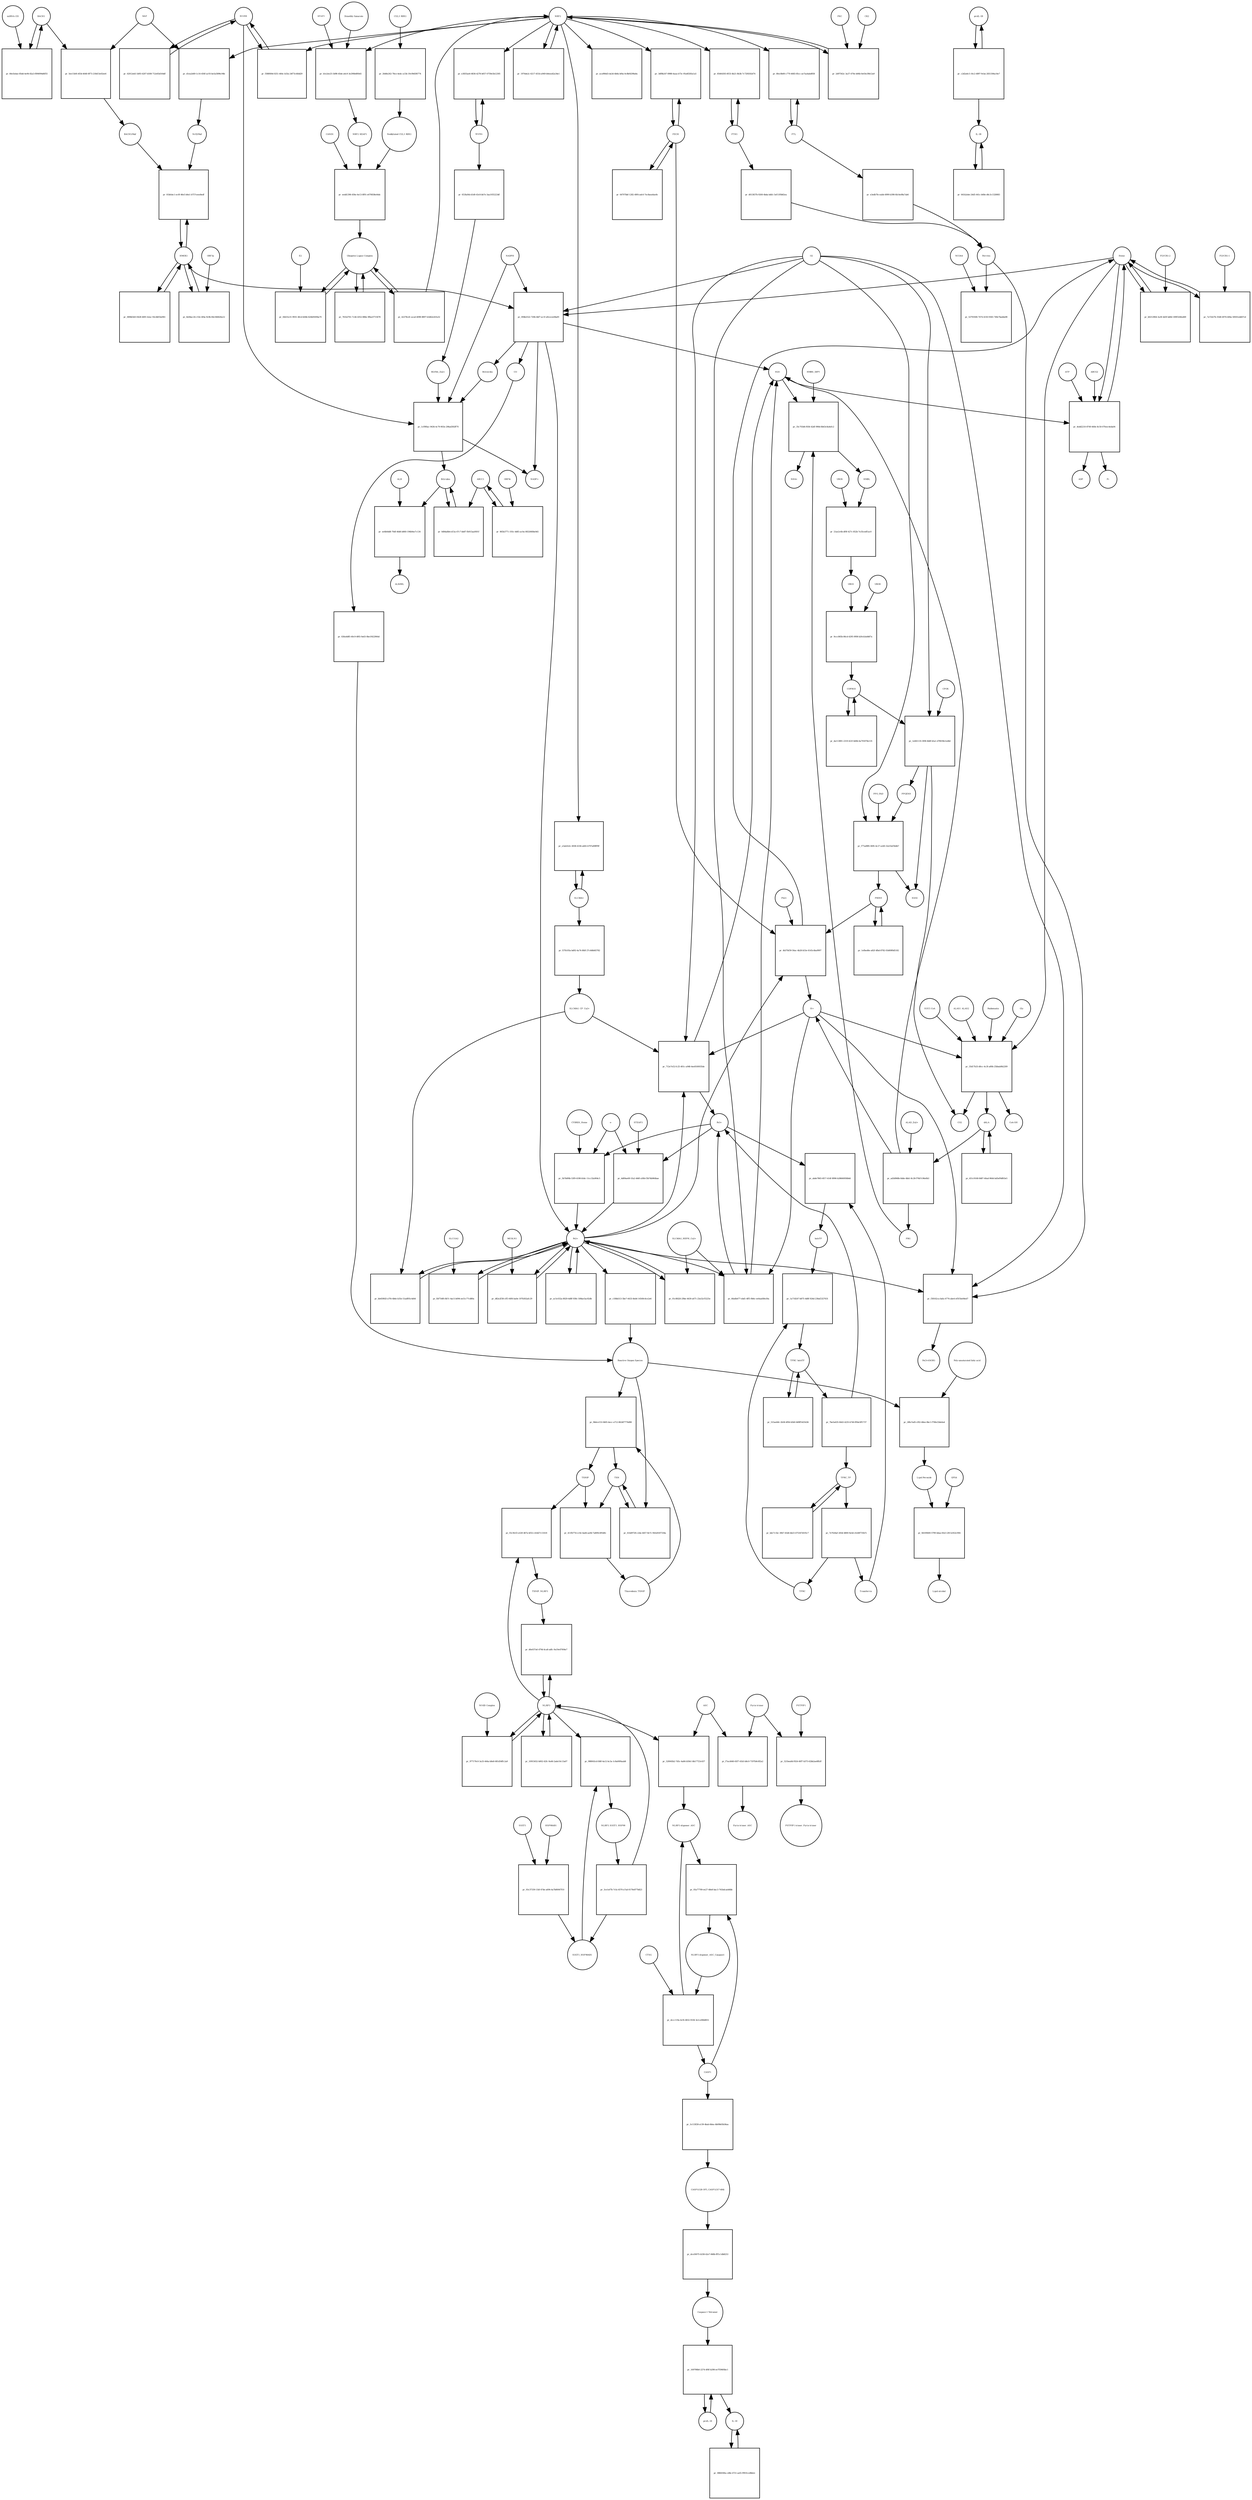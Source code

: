 strict digraph  {
Heme [annotation="urn_miriam_obo.chebi_CHEBI%3A30413", bipartite=0, cls="simple chemical", fontsize=4, label=Heme, shape=circle];
"pr_094b2522-720b-4bf7-ac1f-a9cecee84af0" [annotation="", bipartite=1, cls=process, fontsize=4, label="pr_094b2522-720b-4bf7-ac1f-a9cecee84af0", shape=square];
Biliverdin [annotation="urn_miriam_obo.chebi_CHEBI%3A17033", bipartite=0, cls="simple chemical", fontsize=4, label=Biliverdin, shape=circle];
HMOX1 [annotation="", bipartite=0, cls=macromolecule, fontsize=4, label=HMOX1, shape=circle];
O2 [annotation="urn_miriam_obo.chebi_CHEBI%3A15379", bipartite=0, cls="simple chemical", fontsize=4, label=O2, shape=circle];
NADPH [annotation="urn_miriam_obo.chebi_CHEBI%3A16474", bipartite=0, cls="simple chemical", fontsize=4, label=NADPH, shape=circle];
H2O [annotation="urn_miriam_obo.chebi_CHEBI%3A15377", bipartite=0, cls="simple chemical", fontsize=4, label=H2O, shape=circle];
"Fe2+" [annotation="urn_miriam_obo.chebi_CHEBI%3A29033", bipartite=0, cls="simple chemical", fontsize=4, label="Fe2+", shape=circle];
"NADP+" [annotation="urn_miriam_obo.chebi_CHEBI%3A18009", bipartite=0, cls="simple chemical", fontsize=4, label="NADP+", shape=circle];
CO [annotation="urn_miriam_obo.chebi_CHEBI%3A17245", bipartite=0, cls="simple chemical", fontsize=4, label=CO, shape=circle];
"pr_b0212964-3a30-4d3f-bd0d-189f3240a469" [annotation="", bipartite=1, cls=process, fontsize=4, label="pr_b0212964-3a30-4d3f-bd0d-189f3240a469", shape=square];
"FLVCR1-2" [annotation=urn_miriam_uniprot_Q9Y5Y0, bipartite=0, cls=macromolecule, fontsize=4, label="FLVCR1-2", shape=circle];
"pr_1cf9f6ac-9436-4c79-903e-296ad392ff70" [annotation="", bipartite=1, cls=process, fontsize=4, label="pr_1cf9f6ac-9436-4c79-903e-296ad392ff70", shape=square];
Bilirubin [annotation="urn_miriam_obo.chebi_CHEBI%3A16990", bipartite=0, cls="simple chemical", fontsize=4, label=Bilirubin, shape=circle];
BLVRB [annotation=urn_miriam_uniprot_P30043, bipartite=0, cls=macromolecule, fontsize=4, label=BLVRB, shape=circle];
"BLVRA_Zn2+" [annotation="urn_miriam_obo.chebi_CHEBI%3A29805|urn_miriam_uniprot_P53004", bipartite=0, cls=complex, fontsize=4, label="BLVRA_Zn2+", shape=circle];
"pr_0d9da8b4-d15a-47c7-bb87-fb915aaf491f" [annotation="", bipartite=1, cls=process, fontsize=4, label="pr_0d9da8b4-d15a-47c7-bb87-fb915aaf491f", shape=square];
ABCC1 [annotation="", bipartite=0, cls=macromolecule, fontsize=4, label=ABCC1, shape=circle];
"pr_ee6b0dd8-70df-46d6-b860-194b9ee7c134" [annotation="", bipartite=1, cls=process, fontsize=4, label="pr_ee6b0dd8-70df-46d6-b860-194b9ee7c134", shape=square];
ALB [annotation=urn_miriam_uniprot_P02768, bipartite=0, cls=macromolecule, fontsize=4, label=ALB, shape=circle];
"ALB/BIL" [annotation="urn_miriam_uniprot_P02768|urn_miriam_obo.chebi_CHEBI%3A16990", bipartite=0, cls=complex, fontsize=4, label="ALB/BIL", shape=circle];
NRF2 [annotation="", bipartite=0, cls=macromolecule, fontsize=4, label=NRF2, shape=circle];
"pr_d1ea2d49-1c16-456f-ac93-be5a5896c94b" [annotation="", bipartite=1, cls=process, fontsize=4, label="pr_d1ea2d49-1c16-456f-ac93-be5a5896c94b", shape=square];
MAF [annotation=urn_miriam_uniprot_O75444, bipartite=0, cls=macromolecule, fontsize=4, label=MAF, shape=circle];
"Nrf2/Maf" [annotation="", bipartite=0, cls=complex, fontsize=4, label="Nrf2/Maf", shape=circle];
"pr_5ee11bf4-4f3d-4640-8f73-218d15e02ee6" [annotation="", bipartite=1, cls=process, fontsize=4, label="pr_5ee11bf4-4f3d-4640-8f73-218d15e02ee6", shape=square];
BACH1 [annotation=urn_miriam_uniprot_O14867, bipartite=0, cls=macromolecule, fontsize=4, label=BACH1, shape=circle];
"BACH1/Maf" [annotation="", bipartite=0, cls=complex, fontsize=4, label="BACH1/Maf", shape=circle];
"pr_66e5edae-85dd-4e94-82a3-f894994d6f55" [annotation="", bipartite=1, cls=process, fontsize=4, label="pr_66e5edae-85dd-4e94-82a3-f894994d6f55", shape=square];
"miRNA-155" [annotation=urn_miriam_ncbigene_406947, bipartite=0, cls="nucleic acid feature", fontsize=4, label="miRNA-155", shape=circle];
"pr_01bfebc1-ec0f-46e5-b6e1-b757ceee8edf" [annotation="", bipartite=1, cls=process, fontsize=4, label="pr_01bfebc1-ec0f-46e5-b6e1-b757ceee8edf", shape=square];
PRIN9 [annotation="urn_miriam_obo.chebi_CHEBI%3A15430", bipartite=0, cls="simple chemical", fontsize=4, label=PRIN9, shape=circle];
"pr_4b37bf39-56ac-4b28-b53e-6145c4ba9997" [annotation="", bipartite=1, cls=process, fontsize=4, label="pr_4b37bf39-56ac-4b28-b53e-6145c4ba9997", shape=square];
FECH [annotation=urn_miriam_uniprot_P22830, bipartite=0, cls=macromolecule, fontsize=4, label=FECH, shape=circle];
"Pb2+" [annotation="urn_miriam_obo.chebi_CHEBI%3A27889", bipartite=0, cls="simple chemical", fontsize=4, label="Pb2+", shape=circle];
"H+" [annotation="urn_miriam_obo.chebi_CHEBI%3A15378", bipartite=0, cls="simple chemical", fontsize=4, label="H+", shape=circle];
"SUCC-CoA" [annotation="urn_miriam_obo.chebi_CHEBI%3A57292", bipartite=0, cls="simple chemical", fontsize=4, label="SUCC-CoA", shape=circle];
"pr_35d17b33-d0cc-4c3f-a80b-25bbab9b2209" [annotation="", bipartite=1, cls=process, fontsize=4, label="pr_35d17b33-d0cc-4c3f-a80b-25bbab9b2209", shape=square];
dALA [annotation="urn_miriam_obo.chebi_CHEBI%3A356416", bipartite=0, cls="simple chemical", fontsize=4, label=dALA, shape=circle];
ALAS1_ALAS2 [annotation="urn_miriam_uniprot_P13196|urn_miriam_uniprot_P22557", bipartite=0, cls=complex, fontsize=4, label=ALAS1_ALAS2, shape=circle];
Panhematin [annotation="urn_miriam_obo.chebi_CHEBI%3A50385", bipartite=0, cls="simple chemical", fontsize=4, label=Panhematin, shape=circle];
Gly [annotation="urn_miriam_obo.chebi_CHEBI%3A57305", bipartite=0, cls="simple chemical", fontsize=4, label=Gly, shape=circle];
"CoA-SH" [annotation="urn_miriam_obo.chebi_CHEBI%3A15346", bipartite=0, cls="simple chemical", fontsize=4, label="CoA-SH", shape=circle];
CO2 [annotation="urn_miriam_obo.chebi_CHEBI%3A16526", bipartite=0, cls="simple chemical", fontsize=4, label=CO2, shape=circle];
"pr_b1e2ee25-5d98-45de-a6c9-3e290b4f60d1" [annotation="", bipartite=1, cls=process, fontsize=4, label="pr_b1e2ee25-5d98-45de-a6c9-3e290b4f60d1", shape=square];
KEAP1 [annotation=urn_miriam_uniprot_Q14145, bipartite=0, cls=macromolecule, fontsize=4, label=KEAP1, shape=circle];
NRF2_KEAP1 [annotation="urn_miriam_uniprot_Q14145|urn_miriam_uniprot_Q16236", bipartite=0, cls=complex, fontsize=4, label=NRF2_KEAP1, shape=circle];
"Dimethly fumarate" [annotation="urn_miriam_obo.chebi_CHEBI%3A76004", bipartite=0, cls="simple chemical", fontsize=4, label="Dimethly fumarate", shape=circle];
"Ubiquitin Ligase Complex" [annotation="urn_miriam_uniprot_Q14145|urn_miriam_uniprot_Q15843|urn_miriam_uniprot_Q13618|urn_miriam_uniprot_P62877|urn_miriam_uniprot_Q16236|urn_miriam_uniprot_P0CG48|urn_miriam_pubmed_19940261|urn_miriam_interpro_IPR000608", bipartite=0, cls=complex, fontsize=4, label="Ubiquitin Ligase Complex", shape=circle];
"pr_761b2761-7c44-4352-886e-9fba1f715678" [annotation="", bipartite=1, cls=process, fontsize=4, label="pr_761b2761-7c44-4352-886e-9fba1f715678", shape=square];
"pr_ad3d968b-0dde-4bb1-8c28-f76b7c96e0b3" [annotation="", bipartite=1, cls=process, fontsize=4, label="pr_ad3d968b-0dde-4bb1-8c28-f76b7c96e0b3", shape=square];
PBG [annotation="urn_miriam_obo.chebi_CHEBI%3A58126", bipartite=0, cls="simple chemical", fontsize=4, label=PBG, shape=circle];
"ALAD_Zn2+" [annotation="urn_miriam_uniprot_P13716|urn_miriam_obo.chebi_CHEBI%3A29105", bipartite=0, cls=complex, fontsize=4, label="ALAD_Zn2+", shape=circle];
"pr_35c703d4-f656-42df-990d-8b63c8a4efc2" [annotation="", bipartite=1, cls=process, fontsize=4, label="pr_35c703d4-f656-42df-990d-8b63c8a4efc2", shape=square];
HMBL [annotation="urn_miriam_obo.chebi_CHEBI%3A57845", bipartite=0, cls="simple chemical", fontsize=4, label=HMBL, shape=circle];
HMBS_DIPY [annotation="urn_miriam_obo.chebi_CHEBI%3A36319|urn_miriam_uniprot_P08397", bipartite=0, cls=complex, fontsize=4, label=HMBS_DIPY, shape=circle];
"NH4+" [annotation="urn_miriam_obo.chebi_CHEBI%3A28938", bipartite=0, cls="simple chemical", fontsize=4, label="NH4+", shape=circle];
"pr_21ae2c6b-df0f-427c-852b-7e35cedf1ac0" [annotation="", bipartite=1, cls=process, fontsize=4, label="pr_21ae2c6b-df0f-427c-852b-7e35cedf1ac0", shape=square];
URO3 [annotation="urn_miriam_obo.chebi_CHEBI%3A15437", bipartite=0, cls="simple chemical", fontsize=4, label=URO3, shape=circle];
UROS [annotation=urn_miriam_uniprot_P10746, bipartite=0, cls=macromolecule, fontsize=4, label=UROS, shape=circle];
"pr_9ccc865b-86cd-4295-9f08-b20cb3a8d67a" [annotation="", bipartite=1, cls=process, fontsize=4, label="pr_9ccc865b-86cd-4295-9f08-b20cb3a8d67a", shape=square];
COPRO3 [annotation="urn_miriam_obo.chebi_CHEBI%3A15439", bipartite=0, cls="simple chemical", fontsize=4, label=COPRO3, shape=circle];
UROD [annotation=urn_miriam_uniprot_P06132, bipartite=0, cls=macromolecule, fontsize=4, label=UROD, shape=circle];
"pr_1e661135-5f08-4b8f-b5a1-d78039e1ed4d" [annotation="", bipartite=1, cls=process, fontsize=4, label="pr_1e661135-5f08-4b8f-b5a1-d78039e1ed4d", shape=square];
PPGEN9 [annotation="urn_miriam_obo.chebi_CHEBI%3A15435", bipartite=0, cls="simple chemical", fontsize=4, label=PPGEN9, shape=circle];
CPOX [annotation=urn_miriam_uniprot_P36551, bipartite=0, cls=macromolecule, fontsize=4, label=CPOX, shape=circle];
H2O2 [annotation="urn_miriam_obo.chebi_CHEBI%3A16240", bipartite=0, cls="simple chemical", fontsize=4, label=H2O2, shape=circle];
"pr_f77ad9f8-3695-4c27-a2d5-52e55ef56db7" [annotation="", bipartite=1, cls=process, fontsize=4, label="pr_f77ad9f8-3695-4c27-a2d5-52e55ef56db7", shape=square];
PPO_FAD [annotation="urn_miriam_obo.chebi_CHEBI%3A16238|urn_miriam_uniprot_P50336", bipartite=0, cls=complex, fontsize=4, label=PPO_FAD, shape=circle];
"pr_1974de2c-6217-451b-a949-b0eea42a34e1" [annotation="", bipartite=1, cls=process, fontsize=4, label="pr_1974de2c-6217-451b-a949-b0eea42a34e1", shape=square];
"pr_451c9168-8487-40ad-9644-bd5ef9df63e5" [annotation="", bipartite=1, cls="uncertain process", fontsize=4, label="pr_451c9168-8487-40ad-9644-bd5ef9df63e5", shape=square];
"pr_da113891-2319-421f-b60b-6a791878e135" [annotation="", bipartite=1, cls="uncertain process", fontsize=4, label="pr_da113891-2319-421f-b60b-6a791878e135", shape=square];
"pr_1efbed6e-a82f-4fbd-8782-03d69f8d5182" [annotation="", bipartite=1, cls="uncertain process", fontsize=4, label="pr_1efbed6e-a82f-4fbd-8782-03d69f8d5182", shape=square];
"Poly-unsaturated fatty acid" [annotation="urn_miriam_obo.chebi_CHEBI%3A26208", bipartite=0, cls="simple chemical", fontsize=4, label="Poly-unsaturated fatty acid", shape=circle];
"pr_28fa7ad5-cf02-48ee-8bc1-f700e33de6a4" [annotation="", bipartite=1, cls=process, fontsize=4, label="pr_28fa7ad5-cf02-48ee-8bc1-f700e33de6a4", shape=square];
"Lipid Peroxide" [annotation="urn_miriam_obo.chebi_CHEBI%3A61051", bipartite=0, cls="simple chemical", fontsize=4, label="Lipid Peroxide", shape=circle];
"Reactive Oxygen Species" [annotation="urn_miriam_obo.chebi_CHEBI%3A26523", bipartite=0, cls="simple chemical", fontsize=4, label="Reactive Oxygen Species", shape=circle];
"pr_f38162ca-bafa-4774-abe4-ef5f1be84ed7" [annotation="", bipartite=1, cls=process, fontsize=4, label="pr_f38162ca-bafa-4774-abe4-ef5f1be84ed7", shape=square];
"Fe(3+)O(OH)" [annotation="urn_miriam_obo.chebi_CHEBI%3A78619", bipartite=0, cls="simple chemical", fontsize=4, label="Fe(3+)O(OH)", shape=circle];
Ferritin [annotation=urn_miriam_uniprot_P02794, bipartite=0, cls=complex, fontsize=4, label=Ferritin, shape=circle];
"pr_bb459fd3-a7f4-4b6e-b35e-51adf05c4d44" [annotation="", bipartite=1, cls=process, fontsize=4, label="pr_bb459fd3-a7f4-4b6e-b35e-51adf05c4d44", shape=square];
"SLC40A1_CP_Cu2+" [annotation="urn_miriam_uniprot_P00450|urn_miriam_uniprot_Q9NP59|urn_miriam_obo.chebi_CHEBI%3A29036", bipartite=0, cls=complex, fontsize=4, label="SLC40A1_CP_Cu2+", shape=circle];
"pr_712e7e52-fc25-401c-a948-4ee8160035de" [annotation="", bipartite=1, cls=process, fontsize=4, label="pr_712e7e52-fc25-401c-a948-4ee8160035de", shape=square];
"Fe3+" [annotation="urn_miriam_obo.chebi_CHEBI%3A29034", bipartite=0, cls="simple chemical", fontsize=4, label="Fe3+", shape=circle];
SLC40A1 [annotation=urn_miriam_ncbigene_30061, bipartite=0, cls="nucleic acid feature", fontsize=4, label=SLC40A1, shape=circle];
"pr_e3ab1b3c-4938-4336-ab92-b797a89fff9f" [annotation="", bipartite=1, cls=process, fontsize=4, label="pr_e3ab1b3c-4938-4336-ab92-b797a89fff9f", shape=square];
FTH1 [annotation=urn_miriam_ncbigene_2495, bipartite=0, cls="nucleic acid feature", fontsize=4, label=FTH1, shape=circle];
"pr_85464303-8f33-4b21-8b3b-7c72f4502d74" [annotation="", bipartite=1, cls=process, fontsize=4, label="pr_85464303-8f33-4b21-8b3b-7c72f4502d74", shape=square];
FTL [annotation=urn_miriam_ncbigene_2512, bipartite=0, cls="nucleic acid feature", fontsize=4, label=FTL, shape=circle];
"pr_8fec8b00-c770-4683-85cc-ae7aa4abd858" [annotation="", bipartite=1, cls=process, fontsize=4, label="pr_8fec8b00-c770-4683-85cc-ae7aa4abd858", shape=square];
"pr_d013837b-9260-4bda-bdb1-5ef11f0b82ea" [annotation="", bipartite=1, cls=process, fontsize=4, label="pr_d013837b-9260-4bda-bdb1-5ef11f0b82ea", shape=square];
"pr_e3edb7fe-eabb-4999-b398-6b14e08a7ab6" [annotation="", bipartite=1, cls=process, fontsize=4, label="pr_e3edb7fe-eabb-4999-b398-6b14e08a7ab6", shape=square];
"pr_3df8b247-8988-4aaa-b73c-95a6f283a1a5" [annotation="", bipartite=1, cls=process, fontsize=4, label="pr_3df8b247-8988-4aaa-b73c-95a6f283a1a5", shape=square];
"pr_64707bbf-1282-49f4-adc6-7ec8aea6ae8c" [annotation="", bipartite=1, cls=process, fontsize=4, label="pr_64707bbf-1282-49f4-adc6-7ec8aea6ae8c", shape=square];
"pr_069b63d3-0428-4691-b2ac-92cdbf1be961" [annotation="", bipartite=1, cls=process, fontsize=4, label="pr_069b63d3-0428-4691-b2ac-92cdbf1be961", shape=square];
BLVRA [annotation=urn_miriam_ncbigene_644, bipartite=0, cls="nucleic acid feature", fontsize=4, label=BLVRA, shape=circle];
"pr_e3835ae6-6836-4278-b057-0759e5b12305" [annotation="", bipartite=1, cls=process, fontsize=4, label="pr_e3835ae6-6836-4278-b057-0759e5b12305", shape=square];
"pr_f388f49d-0251-464c-b33a-24f73c4fdd29" [annotation="", bipartite=1, cls=process, fontsize=4, label="pr_f388f49d-0251-464c-b33a-24f73c4fdd29", shape=square];
"pr_62012eb5-5d93-4207-b508-712e65d164df" [annotation="", bipartite=1, cls=process, fontsize=4, label="pr_62012eb5-5d93-4207-b508-712e65d164df", shape=square];
"pr_653faf4d-d1d0-43c8-bb7e-3aa1055223df" [annotation="", bipartite=1, cls=process, fontsize=4, label="pr_653faf4d-d1d0-43c8-bb7e-3aa1055223df", shape=square];
"pr_f37b105a-bd92-4a74-8fdf-27c448d45782" [annotation="", bipartite=1, cls=process, fontsize=4, label="pr_f37b105a-bd92-4a74-8fdf-27c448d45782", shape=square];
"pr_52793506-7474-4150-9365-749e7badda98" [annotation="", bipartite=1, cls=process, fontsize=4, label="pr_52793506-7474-4150-9365-749e7badda98", shape=square];
NCOA4 [annotation=urn_miriam_uniprot_Q13772, bipartite=0, cls=macromolecule, fontsize=4, label=NCOA4, shape=circle];
"pr_5b7b0f6b-53f9-4198-b5dc-11cc32a904c5" [annotation="", bipartite=1, cls=process, fontsize=4, label="pr_5b7b0f6b-53f9-4198-b5dc-11cc32a904c5", shape=square];
CYBRD1_Heme [annotation="urn_miriam_uniprot_Q53TN4|urn_miriam_obo.chebi_CHEBI%3A30413", bipartite=0, cls=complex, fontsize=4, label=CYBRD1_Heme, shape=circle];
"e-" [annotation="urn_miriam_obo.chebi_CHEBI%3A10545", bipartite=0, cls="simple chemical", fontsize=4, label="e-", shape=circle];
"pr_fbf754f6-8b7c-4ac5-b094-ee51c77cd80a" [annotation="", bipartite=1, cls=process, fontsize=4, label="pr_fbf754f6-8b7c-4ac5-b094-ee51c77cd80a", shape=square];
SLC11A2 [annotation=urn_miriam_uniprot_P49281, bipartite=0, cls=macromolecule, fontsize=4, label=SLC11A2, shape=circle];
"pr_9d109400-5799-4daa-83e3-2811e922c904" [annotation="", bipartite=1, cls=process, fontsize=4, label="pr_9d109400-5799-4daa-83e3-2811e922c904", shape=square];
"Lipid alcohol" [annotation="urn_miriam_obo.chebi_CHEBI%3A24026", bipartite=0, cls="simple chemical", fontsize=4, label="Lipid alcohol", shape=circle];
GPX4 [annotation=urn_miriam_uniprot_P36969, bipartite=0, cls=macromolecule, fontsize=4, label=GPX4, shape=circle];
"pr_8e84ac24-c53e-4f4a-9c8b-84c046626a12" [annotation="", bipartite=1, cls=process, fontsize=4, label="pr_8e84ac24-c53e-4f4a-9c8b-84c046626a12", shape=square];
ORF3a [annotation="urn_miriam_uniprot_P0DTC3|urn_miriam_taxonomy_2697049", bipartite=0, cls=macromolecule, fontsize=4, label=ORF3a, shape=circle];
"pr_c50bb513-5be7-4433-8eb6-14549c6ce2e6" [annotation="", bipartite=1, cls=process, fontsize=4, label="pr_c50bb513-5be7-4433-8eb6-14549c6ce2e6", shape=square];
"pr_865b3771-193c-4d65-ac0a-0832660be9d1" [annotation="", bipartite=1, cls=process, fontsize=4, label="pr_865b3771-193c-4d65-ac0a-0832660be9d1", shape=square];
ORF9c [annotation=urn_miriam_taxonomy_2697049, bipartite=0, cls=macromolecule, fontsize=4, label=ORF9c, shape=circle];
CUL3_RBX1 [annotation="urn_miriam_uniprot_Q13618|urn_miriam_uniprot_P62877", bipartite=0, cls=complex, fontsize=4, label=CUL3_RBX1, shape=circle];
"pr_26d6e262-78ce-4edc-a13b-19c09d5f6774" [annotation="", bipartite=1, cls=process, fontsize=4, label="pr_26d6e262-78ce-4edc-a13b-19c09d5f6774", shape=square];
"Neddylated CUL3_RBX1" [annotation="urn_miriam_uniprot_Q15843|urn_miriam_uniprot_Q13618|urn_miriam_uniprot_P62877", bipartite=0, cls=complex, fontsize=4, label="Neddylated CUL3_RBX1", shape=circle];
"pr_aca984d3-da3d-4b8a-bf4a-0c8bf4298a8a" [annotation="", bipartite=1, cls=process, fontsize=4, label="pr_aca984d3-da3d-4b8a-bf4a-0c8bf4298a8a", shape=square];
"pr_eedd1396-456e-4e13-8f91-e670838e44dc" [annotation="", bipartite=1, cls=process, fontsize=4, label="pr_eedd1396-456e-4e13-8f91-e670838e44dc", shape=square];
CAND1 [annotation=urn_miriam_uniprot_Q86VP6, bipartite=0, cls=macromolecule, fontsize=4, label=CAND1, shape=circle];
E2 [annotation=urn_miriam_interpro_IPR000608, bipartite=0, cls=macromolecule, fontsize=4, label=E2, shape=circle];
"pr_04431e31-9931-40cd-b04b-624b05094a70" [annotation="", bipartite=1, cls=process, fontsize=4, label="pr_04431e31-9931-40cd-b04b-624b05094a70", shape=square];
"pr_2d97562c-3a37-470e-b06b-0e03e39b12a9" [annotation="", bipartite=1, cls=process, fontsize=4, label="pr_2d97562c-3a37-470e-b06b-0e03e39b12a9", shape=square];
PKC [annotation="urn_miriam_pubmed_12198130|urn_miriam_interpro_IPR012233", bipartite=0, cls=macromolecule, fontsize=4, label=PKC, shape=circle];
CK2 [annotation="", bipartite=0, cls=macromolecule, fontsize=4, label=CK2, shape=circle];
"pr_7a72427b-3548-4974-b94a-58501edd47cd" [annotation="", bipartite=1, cls=process, fontsize=4, label="pr_7a72427b-3548-4974-b94a-58501edd47cd", shape=square];
"FLVCR1-1" [annotation=urn_miriam_uniprot_Q9Y5Y0, bipartite=0, cls=macromolecule, fontsize=4, label="FLVCR1-1", shape=circle];
"pr_4edd2210-8749-460e-8c50-07feec4eda04" [annotation="", bipartite=1, cls=process, fontsize=4, label="pr_4edd2210-8749-460e-8c50-07feec4eda04", shape=square];
ABCG2 [annotation=urn_miriam_uniprot_Q9UNQ0, bipartite=0, cls="macromolecule multimer", fontsize=4, label=ABCG2, shape=circle];
ATP [annotation="urn_miriam_obo.chebi_CHEBI%3A30616", bipartite=0, cls="simple chemical", fontsize=4, label=ATP, shape=circle];
Pi [annotation="urn_miriam_obo.chebi_CHEBI%3A18367", bipartite=0, cls="simple chemical", fontsize=4, label=Pi, shape=circle];
ADP [annotation="urn_miriam_obo.chebi_CHEBI%3A456216", bipartite=0, cls="simple chemical", fontsize=4, label=ADP, shape=circle];
"pr_01c8fd26-29be-4430-a671-23a52cf5225e" [annotation="", bipartite=1, cls=process, fontsize=4, label="pr_01c8fd26-29be-4430-a671-23a52cf5225e", shape=square];
"SLC40A1_HEPH_Cu2+" [annotation="urn_miriam_uniprot_Q9BQS7|urn_miriam_uniprot_Q9NP59|urn_miriam_obo.chebi_CHEBI%3A28694", bipartite=0, cls=complex, fontsize=4, label="SLC40A1_HEPH_Cu2+", shape=circle];
"pr_66a6b477-ebd1-4ff5-9b6c-ee0aafd0e30a" [annotation="", bipartite=1, cls=process, fontsize=4, label="pr_66a6b477-ebd1-4ff5-9b6c-ee0aafd0e30a", shape=square];
"pr_abde7865-6f17-414f-8996-b28666958b6d" [annotation="", bipartite=1, cls=process, fontsize=4, label="pr_abde7865-6f17-414f-8996-b28666958b6d", shape=square];
Transferrin [annotation=urn_miriam_uniprot_P02787, bipartite=0, cls=macromolecule, fontsize=4, label=Transferrin, shape=circle];
holoTF [annotation="urn_miriam_uniprot_P02787|urn_miriam_obo.chebi_CHEBI%3A29034", bipartite=0, cls=complex, fontsize=4, label=holoTF, shape=circle];
TFRC [annotation=urn_miriam_uniprot_P02786, bipartite=0, cls="macromolecule multimer", fontsize=4, label=TFRC, shape=circle];
"pr_1a718247-b875-4d8f-924d-238af2327631" [annotation="", bipartite=1, cls=process, fontsize=4, label="pr_1a718247-b875-4d8f-924d-238af2327631", shape=square];
TFRC_holoTF [annotation="urn_miriam_uniprot_P02787|urn_miriam_obo.chebi_CHEBI%3A29034|urn_miriam_uniprot_P02786", bipartite=0, cls=complex, fontsize=4, label=TFRC_holoTF, shape=circle];
"pr_515aeb9c-2b58-4f94-b5b9-0d9ff5435436" [annotation="", bipartite=1, cls=process, fontsize=4, label="pr_515aeb9c-2b58-4f94-b5b9-0d9ff5435436", shape=square];
"pr_7be5a635-8443-4235-b740-fffde5ff1737" [annotation="", bipartite=1, cls=process, fontsize=4, label="pr_7be5a635-8443-4235-b740-fffde5ff1737", shape=square];
TFRC_TF [annotation="urn_miriam_uniprot_P02787|urn_miriam_uniprot_P02786", bipartite=0, cls=complex, fontsize=4, label=TFRC_TF, shape=circle];
"pr_4d09ae69-1fa2-446f-a50b-f3b74b964bae" [annotation="", bipartite=1, cls=process, fontsize=4, label="pr_4d09ae69-1fa2-446f-a50b-f3b74b964bae", shape=square];
STEAP3 [annotation=urn_miriam_uniprot_Q658P3, bipartite=0, cls=macromolecule, fontsize=4, label=STEAP3, shape=circle];
"pr_d82e2f38-cff3-40f4-ba0e-197b502afc29" [annotation="", bipartite=1, cls=process, fontsize=4, label="pr_d82e2f38-cff3-40f4-ba0e-197b502afc29", shape=square];
MCOLN1 [annotation=urn_miriam_uniprot_Q9GZU1, bipartite=0, cls=macromolecule, fontsize=4, label=MCOLN1, shape=circle];
"pr_ac5c032a-8029-4d8f-938c-508ae5ac82db" [annotation="", bipartite=1, cls=process, fontsize=4, label="pr_ac5c032a-8029-4d8f-938c-508ae5ac82db", shape=square];
"pr_bdc7c1bc-30b7-45d4-bb23-475347d105c7" [annotation="", bipartite=1, cls=process, fontsize=4, label="pr_bdc7c1bc-30b7-45d4-bb23-475347d105c7", shape=square];
"pr_7e7626af-283d-4800-9a5d-cfe40f735b7c" [annotation="", bipartite=1, cls=process, fontsize=4, label="pr_7e7626af-283d-4800-9a5d-cfe40f735b7c", shape=square];
"pr_42278cd1-acad-4098-8897-b3d42e41fa32" [annotation="", bipartite=1, cls=process, fontsize=4, label="pr_42278cd1-acad-4098-8897-b3d42e41fa32", shape=square];
Thioredoxin_TXNIP [annotation="urn_miriam_uniprot_P10599|urn_miriam_uniprot_Q9H3M7", bipartite=0, cls=complex, fontsize=4, label=Thioredoxin_TXNIP, shape=circle];
"pr_9b6ce153-0405-4ecc-a712-8624f7776d98" [annotation="", bipartite=1, cls=process, fontsize=4, label="pr_9b6ce153-0405-4ecc-a712-8624f7776d98", shape=square];
TXNIP [annotation=urn_miriam_uniprot_Q9H3M7, bipartite=0, cls=macromolecule, fontsize=4, label=TXNIP, shape=circle];
TXN [annotation=urn_miriam_uniprot_P10599, bipartite=0, cls=macromolecule, fontsize=4, label=TXN, shape=circle];
NLRP3 [annotation=urn_miriam_uniprot_Q96P20, bipartite=0, cls=macromolecule, fontsize=4, label=NLRP3, shape=circle];
"pr_977170c0-3a33-444a-b8e8-681d54ffc2a9" [annotation="", bipartite=1, cls=process, fontsize=4, label="pr_977170c0-3a33-444a-b8e8-681d54ffc2a9", shape=square];
"Nf-KB Complex" [annotation="urn_miriam_uniprot_P19838|urn_miriam_uniprot_Q04206|urn_miriam_uniprot_Q00653", bipartite=0, cls=complex, fontsize=4, label="Nf-KB Complex", shape=circle];
"pr_10915652-b002-42fc-9a46-2ade10c13a07" [annotation="", bipartite=1, cls=process, fontsize=4, label="pr_10915652-b002-42fc-9a46-2ade10c13a07", shape=square];
"pr_614d9728-c2da-4457-8e7c-943e8187334a" [annotation="", bipartite=1, cls=process, fontsize=4, label="pr_614d9728-c2da-4457-8e7c-943e8187334a", shape=square];
"pr_411fb77d-cc0e-4ad4-aa9d-7a809c495d0c" [annotation="", bipartite=1, cls=process, fontsize=4, label="pr_411fb77d-cc0e-4ad4-aa9d-7a809c495d0c", shape=square];
HSP90AB1 [annotation=urn_miriam_uniprot_P08238, bipartite=0, cls=macromolecule, fontsize=4, label=HSP90AB1, shape=circle];
"pr_93c37339-11bf-47de-a694-4a7b80047f10" [annotation="", bipartite=1, cls=process, fontsize=4, label="pr_93c37339-11bf-47de-a694-4a7b80047f10", shape=square];
SUGT1 [annotation=urn_miriam_uniprot_Q9Y2Z0, bipartite=0, cls=macromolecule, fontsize=4, label=SUGT1, shape=circle];
SUGT1_HSP90AB1 [annotation="urn_miriam_uniprot_P08238|urn_miriam_uniprot_Q9Y2Z0", bipartite=0, cls=complex, fontsize=4, label=SUGT1_HSP90AB1, shape=circle];
"pr_988043cd-fd6f-4a12-bc3a-1c8a00f4aab8" [annotation="", bipartite=1, cls=process, fontsize=4, label="pr_988043cd-fd6f-4a12-bc3a-1c8a00f4aab8", shape=square];
NLRP3_SUGT1_HSP90 [annotation="urn_miriam_uniprot_P08238|urn_miriam_uniprot_Q96P20|urn_miriam_uniprot_Q9Y2Z0", bipartite=0, cls=complex, fontsize=4, label=NLRP3_SUGT1_HSP90, shape=circle];
"pr_f3c30cf2-a520-467a-bf32-c43d27c11618" [annotation="", bipartite=1, cls=process, fontsize=4, label="pr_f3c30cf2-a520-467a-bf32-c43d27c11618", shape=square];
TXNIP_NLRP3 [annotation="urn_miriam_uniprot_Q9H3M7|urn_miriam_uniprot_Q96P20", bipartite=0, cls=complex, fontsize=4, label=TXNIP_NLRP3, shape=circle];
"pr_520045b2-7d5c-4a84-b59d-14b17723c637" [annotation="", bipartite=1, cls=process, fontsize=4, label="pr_520045b2-7d5c-4a84-b59d-14b17723c637", shape=square];
ASC [annotation=urn_miriam_uniprot_Q9ULZ3, bipartite=0, cls=macromolecule, fontsize=4, label=ASC, shape=circle];
"NLRP3 oligomer_ASC" [annotation="urn_miriam_uniprot_Q9ULZ3|urn_miriam_obo.chebi_CHEBI%3A36080", bipartite=0, cls=complex, fontsize=4, label="NLRP3 oligomer_ASC", shape=circle];
"pr_05a77709-ee27-48e8-bac3-741bdcaeb6bb" [annotation="", bipartite=1, cls=process, fontsize=4, label="pr_05a77709-ee27-48e8-bac3-741bdcaeb6bb", shape=square];
CASP1 [annotation=urn_miriam_uniprot_P29466, bipartite=0, cls=macromolecule, fontsize=4, label=CASP1, shape=circle];
"NLRP3 oligomer_ASC_Caspase1" [annotation="urn_miriam_uniprot_P29466|urn_miriam_uniprot_Q9ULZ3", bipartite=0, cls=complex, fontsize=4, label="NLRP3 oligomer_ASC_Caspase1", shape=circle];
"pr_f7acd440-65f7-41b5-b8c0-7197b9c0f2a2" [annotation="", bipartite=1, cls=process, fontsize=4, label="pr_f7acd440-65f7-41b5-b8c0-7197b9c0f2a2", shape=square];
"Pyrin trimer" [annotation=urn_miriam_uniprot_O15553, bipartite=0, cls=complex, fontsize=4, label="Pyrin trimer", shape=circle];
"Pyrin trimer_ASC" [annotation="urn_miriam_uniprot_O15553|urn_miriam_uniprot_Q9ULZ3", bipartite=0, cls=complex, fontsize=4, label="Pyrin trimer_ASC", shape=circle];
"pr_521bea8d-f024-40f7-b375-62bb2ae8fb3f" [annotation="", bipartite=1, cls=process, fontsize=4, label="pr_521bea8d-f024-40f7-b375-62bb2ae8fb3f", shape=square];
PSTPIP1 [annotation=urn_miriam_uniprot_O43586, bipartite=0, cls="macromolecule multimer", fontsize=4, label=PSTPIP1, shape=circle];
"PSTPIP1 trimer_Pyrin trimer" [annotation="urn_miriam_uniprot_O15553|urn_miriam_uniprot_O43586", bipartite=0, cls=complex, fontsize=4, label="PSTPIP1 trimer_Pyrin trimer", shape=circle];
"pr_dccc119a-4cf4-4832-9104-3e1ce96b8051" [annotation="", bipartite=1, cls=process, fontsize=4, label="pr_dccc119a-4cf4-4832-9104-3e1ce96b8051", shape=square];
CTSG [annotation=urn_miriam_uniprot_P08311, bipartite=0, cls=macromolecule, fontsize=4, label=CTSG, shape=circle];
"pr_3c133f28-a139-4bab-8dea-4b09b03b36aa" [annotation="", bipartite=1, cls=process, fontsize=4, label="pr_3c133f28-a139-4bab-8dea-4b09b03b36aa", shape=square];
"CASP1(120-197)_CASP1(317-404)" [annotation=urn_miriam_uniprot_P29466, bipartite=0, cls=complex, fontsize=4, label="CASP1(120-197)_CASP1(317-404)", shape=circle];
"pr_dce30075-b338-42e7-848b-fff1c1db8253" [annotation="", bipartite=1, cls=process, fontsize=4, label="pr_dce30075-b338-42e7-848b-fff1c1db8253", shape=square];
"Caspase-1 Tetramer" [annotation=urn_miriam_uniprot_P29466, bipartite=0, cls="complex multimer", fontsize=4, label="Caspase-1 Tetramer", shape=circle];
"proIL-1B" [annotation=urn_miriam_uniprot_P01584, bipartite=0, cls=macromolecule, fontsize=4, label="proIL-1B", shape=circle];
"pr_c2d2a6c5-16c2-4897-9cba-2831304a16e7" [annotation="", bipartite=1, cls=process, fontsize=4, label="pr_c2d2a6c5-16c2-4897-9cba-2831304a16e7", shape=square];
"IL-1B" [annotation=urn_miriam_uniprot_P01584, bipartite=0, cls=macromolecule, fontsize=4, label="IL-1B", shape=circle];
"pr_641b2ebe-24d5-441c-b68e-d6c3c1328083" [annotation="", bipartite=1, cls="omitted process", fontsize=4, label="pr_641b2ebe-24d5-441c-b68e-d6c3c1328083", shape=square];
"pr_d6e037a6-479d-4ca8-adfc-9a19e47004e7" [annotation="", bipartite=1, cls=process, fontsize=4, label="pr_d6e037a6-479d-4ca8-adfc-9a19e47004e7", shape=square];
"proIL-18" [annotation=urn_miriam_uniprot_Q14116, bipartite=0, cls=macromolecule, fontsize=4, label="proIL-18", shape=circle];
"pr_169798b0-2274-4f6f-b298-ee7f596f4bc1" [annotation="", bipartite=1, cls=process, fontsize=4, label="pr_169798b0-2274-4f6f-b298-ee7f596f4bc1", shape=square];
"IL-18" [annotation=urn_miriam_uniprot_Q14116, bipartite=0, cls=macromolecule, fontsize=4, label="IL-18", shape=circle];
"pr_0884500a-cd8e-4721-aef2-f9931ce8bb2c" [annotation="", bipartite=1, cls="omitted process", fontsize=4, label="pr_0884500a-cd8e-4721-aef2-f9931ce8bb2c", shape=square];
"pr_026a4d85-40c9-4f65-9a63-0be1f422964d" [annotation="", bipartite=1, cls=process, fontsize=4, label="pr_026a4d85-40c9-4f65-9a63-0be1f422964d", shape=square];
"pr_3ce1ef7b-7cfa-4570-a7ad-0179e877b823" [annotation="", bipartite=1, cls=process, fontsize=4, label="pr_3ce1ef7b-7cfa-4570-a7ad-0179e877b823", shape=square];
Heme -> "pr_094b2522-720b-4bf7-ac1f-a9cecee84af0"  [annotation="", interaction_type=consumption];
Heme -> "pr_b0212964-3a30-4d3f-bd0d-189f3240a469"  [annotation="", interaction_type=consumption];
Heme -> "pr_35d17b33-d0cc-4c3f-a80b-25bbab9b2209"  [annotation=urn_miriam_pubmed_25446301, interaction_type=inhibition];
Heme -> "pr_7a72427b-3548-4974-b94a-58501edd47cd"  [annotation="", interaction_type=consumption];
Heme -> "pr_4edd2210-8749-460e-8c50-07feec4eda04"  [annotation="", interaction_type=consumption];
"pr_094b2522-720b-4bf7-ac1f-a9cecee84af0" -> Biliverdin  [annotation="", interaction_type=production];
"pr_094b2522-720b-4bf7-ac1f-a9cecee84af0" -> H2O  [annotation="", interaction_type=production];
"pr_094b2522-720b-4bf7-ac1f-a9cecee84af0" -> "Fe2+"  [annotation="", interaction_type=production];
"pr_094b2522-720b-4bf7-ac1f-a9cecee84af0" -> "NADP+"  [annotation="", interaction_type=production];
"pr_094b2522-720b-4bf7-ac1f-a9cecee84af0" -> CO  [annotation="", interaction_type=production];
Biliverdin -> "pr_1cf9f6ac-9436-4c79-903e-296ad392ff70"  [annotation="", interaction_type=consumption];
HMOX1 -> "pr_094b2522-720b-4bf7-ac1f-a9cecee84af0"  [annotation="", interaction_type=catalysis];
HMOX1 -> "pr_01bfebc1-ec0f-46e5-b6e1-b757ceee8edf"  [annotation="", interaction_type=consumption];
HMOX1 -> "pr_069b63d3-0428-4691-b2ac-92cdbf1be961"  [annotation="", interaction_type=consumption];
HMOX1 -> "pr_8e84ac24-c53e-4f4a-9c8b-84c046626a12"  [annotation="", interaction_type=consumption];
O2 -> "pr_094b2522-720b-4bf7-ac1f-a9cecee84af0"  [annotation="", interaction_type=consumption];
O2 -> "pr_1e661135-5f08-4b8f-b5a1-d78039e1ed4d"  [annotation="", interaction_type=consumption];
O2 -> "pr_f77ad9f8-3695-4c27-a2d5-52e55ef56db7"  [annotation="", interaction_type=consumption];
O2 -> "pr_f38162ca-bafa-4774-abe4-ef5f1be84ed7"  [annotation="", interaction_type=consumption];
O2 -> "pr_712e7e52-fc25-401c-a948-4ee8160035de"  [annotation="", interaction_type=consumption];
O2 -> "pr_66a6b477-ebd1-4ff5-9b6c-ee0aafd0e30a"  [annotation="", interaction_type=consumption];
NADPH -> "pr_094b2522-720b-4bf7-ac1f-a9cecee84af0"  [annotation="", interaction_type=consumption];
NADPH -> "pr_1cf9f6ac-9436-4c79-903e-296ad392ff70"  [annotation="", interaction_type=consumption];
H2O -> "pr_35c703d4-f656-42df-990d-8b63c8a4efc2"  [annotation="", interaction_type=consumption];
H2O -> "pr_4edd2210-8749-460e-8c50-07feec4eda04"  [annotation="", interaction_type=consumption];
"Fe2+" -> "pr_4b37bf39-56ac-4b28-b53e-6145c4ba9997"  [annotation="", interaction_type=consumption];
"Fe2+" -> "pr_f38162ca-bafa-4774-abe4-ef5f1be84ed7"  [annotation="", interaction_type=consumption];
"Fe2+" -> "pr_bb459fd3-a7f4-4b6e-b35e-51adf05c4d44"  [annotation="", interaction_type=consumption];
"Fe2+" -> "pr_712e7e52-fc25-401c-a948-4ee8160035de"  [annotation="", interaction_type=consumption];
"Fe2+" -> "pr_fbf754f6-8b7c-4ac5-b094-ee51c77cd80a"  [annotation="", interaction_type=consumption];
"Fe2+" -> "pr_c50bb513-5be7-4433-8eb6-14549c6ce2e6"  [annotation="urn_miriam_pubmed_26794443|urn_miriam_pubmed_30692038", interaction_type=catalysis];
"Fe2+" -> "pr_01c8fd26-29be-4430-a671-23a52cf5225e"  [annotation="", interaction_type=consumption];
"Fe2+" -> "pr_66a6b477-ebd1-4ff5-9b6c-ee0aafd0e30a"  [annotation="", interaction_type=consumption];
"Fe2+" -> "pr_d82e2f38-cff3-40f4-ba0e-197b502afc29"  [annotation="", interaction_type=consumption];
"Fe2+" -> "pr_ac5c032a-8029-4d8f-938c-508ae5ac82db"  [annotation="", interaction_type=consumption];
CO -> "pr_026a4d85-40c9-4f65-9a63-0be1f422964d"  [annotation="urn_miriam_pubmed_28356568|urn_miriam_pubmed_25770182", interaction_type=inhibition];
"pr_b0212964-3a30-4d3f-bd0d-189f3240a469" -> Heme  [annotation="", interaction_type=production];
"FLVCR1-2" -> "pr_b0212964-3a30-4d3f-bd0d-189f3240a469"  [annotation="", interaction_type=catalysis];
"pr_1cf9f6ac-9436-4c79-903e-296ad392ff70" -> Bilirubin  [annotation="", interaction_type=production];
"pr_1cf9f6ac-9436-4c79-903e-296ad392ff70" -> "NADP+"  [annotation="", interaction_type=production];
Bilirubin -> "pr_0d9da8b4-d15a-47c7-bb87-fb915aaf491f"  [annotation="", interaction_type=consumption];
Bilirubin -> "pr_ee6b0dd8-70df-46d6-b860-194b9ee7c134"  [annotation="", interaction_type=consumption];
BLVRB -> "pr_1cf9f6ac-9436-4c79-903e-296ad392ff70"  [annotation="", interaction_type=catalysis];
BLVRB -> "pr_f388f49d-0251-464c-b33a-24f73c4fdd29"  [annotation="", interaction_type=consumption];
BLVRB -> "pr_62012eb5-5d93-4207-b508-712e65d164df"  [annotation="", interaction_type=consumption];
"BLVRA_Zn2+" -> "pr_1cf9f6ac-9436-4c79-903e-296ad392ff70"  [annotation="", interaction_type=catalysis];
"pr_0d9da8b4-d15a-47c7-bb87-fb915aaf491f" -> Bilirubin  [annotation="", interaction_type=production];
ABCC1 -> "pr_0d9da8b4-d15a-47c7-bb87-fb915aaf491f"  [annotation="", interaction_type=catalysis];
ABCC1 -> "pr_865b3771-193c-4d65-ac0a-0832660be9d1"  [annotation="", interaction_type=consumption];
"pr_ee6b0dd8-70df-46d6-b860-194b9ee7c134" -> "ALB/BIL"  [annotation="", interaction_type=production];
ALB -> "pr_ee6b0dd8-70df-46d6-b860-194b9ee7c134"  [annotation="", interaction_type=consumption];
NRF2 -> "pr_d1ea2d49-1c16-456f-ac93-be5a5896c94b"  [annotation="", interaction_type=consumption];
NRF2 -> "pr_b1e2ee25-5d98-45de-a6c9-3e290b4f60d1"  [annotation="", interaction_type=consumption];
NRF2 -> "pr_1974de2c-6217-451b-a949-b0eea42a34e1"  [annotation="", interaction_type=consumption];
NRF2 -> "pr_e3ab1b3c-4938-4336-ab92-b797a89fff9f"  [annotation=urn_miriam_pubmed_30692038, interaction_type=catalysis];
NRF2 -> "pr_85464303-8f33-4b21-8b3b-7c72f4502d74"  [annotation=urn_miriam_pubmed_30692038, interaction_type=catalysis];
NRF2 -> "pr_8fec8b00-c770-4683-85cc-ae7aa4abd858"  [annotation=urn_miriam_pubmed_30692038, interaction_type=catalysis];
NRF2 -> "pr_3df8b247-8988-4aaa-b73c-95a6f283a1a5"  [annotation="urn_miriam_pubmed_30692038|urn_miriam_pubmed_23766848", interaction_type=catalysis];
NRF2 -> "pr_e3835ae6-6836-4278-b057-0759e5b12305"  [annotation=urn_miriam_pubmed_30692038, interaction_type=catalysis];
NRF2 -> "pr_f388f49d-0251-464c-b33a-24f73c4fdd29"  [annotation=urn_miriam_pubmed_30692038, interaction_type=catalysis];
NRF2 -> "pr_aca984d3-da3d-4b8a-bf4a-0c8bf4298a8a"  [annotation="", interaction_type=consumption];
NRF2 -> "pr_2d97562c-3a37-470e-b06b-0e03e39b12a9"  [annotation="", interaction_type=consumption];
"pr_d1ea2d49-1c16-456f-ac93-be5a5896c94b" -> "Nrf2/Maf"  [annotation="", interaction_type=production];
MAF -> "pr_d1ea2d49-1c16-456f-ac93-be5a5896c94b"  [annotation="", interaction_type=consumption];
MAF -> "pr_5ee11bf4-4f3d-4640-8f73-218d15e02ee6"  [annotation="", interaction_type=consumption];
"Nrf2/Maf" -> "pr_01bfebc1-ec0f-46e5-b6e1-b757ceee8edf"  [annotation="urn_miriam_pubmed_10473555|urn_miriam_pubmed_31827672|urn_miriam_pubmed_30692038|urn_miriam_pubmed_29717933", interaction_type=catalysis];
"pr_5ee11bf4-4f3d-4640-8f73-218d15e02ee6" -> "BACH1/Maf"  [annotation="", interaction_type=production];
BACH1 -> "pr_5ee11bf4-4f3d-4640-8f73-218d15e02ee6"  [annotation="", interaction_type=consumption];
BACH1 -> "pr_66e5edae-85dd-4e94-82a3-f894994d6f55"  [annotation="", interaction_type=consumption];
"BACH1/Maf" -> "pr_01bfebc1-ec0f-46e5-b6e1-b757ceee8edf"  [annotation="urn_miriam_pubmed_10473555|urn_miriam_pubmed_31827672|urn_miriam_pubmed_30692038|urn_miriam_pubmed_29717933", interaction_type=inhibition];
"pr_66e5edae-85dd-4e94-82a3-f894994d6f55" -> BACH1  [annotation="", interaction_type=production];
"miRNA-155" -> "pr_66e5edae-85dd-4e94-82a3-f894994d6f55"  [annotation="urn_miriam_pubmed_28082120|urn_miriam_pubmed_21982894", interaction_type=inhibition];
"pr_01bfebc1-ec0f-46e5-b6e1-b757ceee8edf" -> HMOX1  [annotation="", interaction_type=production];
PRIN9 -> "pr_4b37bf39-56ac-4b28-b53e-6145c4ba9997"  [annotation="", interaction_type=consumption];
PRIN9 -> "pr_1efbed6e-a82f-4fbd-8782-03d69f8d5182"  [annotation="", interaction_type=consumption];
"pr_4b37bf39-56ac-4b28-b53e-6145c4ba9997" -> Heme  [annotation="", interaction_type=production];
"pr_4b37bf39-56ac-4b28-b53e-6145c4ba9997" -> "H+"  [annotation="", interaction_type=production];
FECH -> "pr_4b37bf39-56ac-4b28-b53e-6145c4ba9997"  [annotation="", interaction_type=catalysis];
FECH -> "pr_3df8b247-8988-4aaa-b73c-95a6f283a1a5"  [annotation="", interaction_type=consumption];
FECH -> "pr_64707bbf-1282-49f4-adc6-7ec8aea6ae8c"  [annotation="", interaction_type=consumption];
"Pb2+" -> "pr_4b37bf39-56ac-4b28-b53e-6145c4ba9997"  [annotation="", interaction_type=inhibition];
"H+" -> "pr_35d17b33-d0cc-4c3f-a80b-25bbab9b2209"  [annotation="", interaction_type=consumption];
"H+" -> "pr_f38162ca-bafa-4774-abe4-ef5f1be84ed7"  [annotation="", interaction_type=consumption];
"H+" -> "pr_712e7e52-fc25-401c-a948-4ee8160035de"  [annotation="", interaction_type=consumption];
"H+" -> "pr_66a6b477-ebd1-4ff5-9b6c-ee0aafd0e30a"  [annotation="", interaction_type=consumption];
"SUCC-CoA" -> "pr_35d17b33-d0cc-4c3f-a80b-25bbab9b2209"  [annotation="", interaction_type=consumption];
"pr_35d17b33-d0cc-4c3f-a80b-25bbab9b2209" -> dALA  [annotation="", interaction_type=production];
"pr_35d17b33-d0cc-4c3f-a80b-25bbab9b2209" -> "CoA-SH"  [annotation="", interaction_type=production];
"pr_35d17b33-d0cc-4c3f-a80b-25bbab9b2209" -> CO2  [annotation="", interaction_type=production];
dALA -> "pr_ad3d968b-0dde-4bb1-8c28-f76b7c96e0b3"  [annotation="", interaction_type=consumption];
dALA -> "pr_451c9168-8487-40ad-9644-bd5ef9df63e5"  [annotation="", interaction_type=consumption];
ALAS1_ALAS2 -> "pr_35d17b33-d0cc-4c3f-a80b-25bbab9b2209"  [annotation=urn_miriam_pubmed_25446301, interaction_type=catalysis];
Panhematin -> "pr_35d17b33-d0cc-4c3f-a80b-25bbab9b2209"  [annotation=urn_miriam_pubmed_25446301, interaction_type=inhibition];
Gly -> "pr_35d17b33-d0cc-4c3f-a80b-25bbab9b2209"  [annotation="", interaction_type=consumption];
"pr_b1e2ee25-5d98-45de-a6c9-3e290b4f60d1" -> NRF2_KEAP1  [annotation="", interaction_type=production];
KEAP1 -> "pr_b1e2ee25-5d98-45de-a6c9-3e290b4f60d1"  [annotation="", interaction_type=consumption];
NRF2_KEAP1 -> "pr_eedd1396-456e-4e13-8f91-e670838e44dc"  [annotation="", interaction_type=consumption];
"Dimethly fumarate" -> "pr_b1e2ee25-5d98-45de-a6c9-3e290b4f60d1"  [annotation="urn_miriam_pubmed_15282312|urn_miriam_pubmed_20486766|urn_miriam_pubmed_31692987|urn_miriam_pubmed_15572695|urn_miriam_pubmed_32132672", interaction_type=inhibition];
"Ubiquitin Ligase Complex" -> "pr_761b2761-7c44-4352-886e-9fba1f715678"  [annotation="", interaction_type=consumption];
"Ubiquitin Ligase Complex" -> "pr_04431e31-9931-40cd-b04b-624b05094a70"  [annotation="", interaction_type=consumption];
"Ubiquitin Ligase Complex" -> "pr_42278cd1-acad-4098-8897-b3d42e41fa32"  [annotation="", interaction_type=consumption];
"pr_761b2761-7c44-4352-886e-9fba1f715678" -> "Ubiquitin Ligase Complex"  [annotation="", interaction_type=production];
"pr_ad3d968b-0dde-4bb1-8c28-f76b7c96e0b3" -> PBG  [annotation="", interaction_type=production];
"pr_ad3d968b-0dde-4bb1-8c28-f76b7c96e0b3" -> "H+"  [annotation="", interaction_type=production];
"pr_ad3d968b-0dde-4bb1-8c28-f76b7c96e0b3" -> H2O  [annotation="", interaction_type=production];
PBG -> "pr_35c703d4-f656-42df-990d-8b63c8a4efc2"  [annotation="", interaction_type=consumption];
"ALAD_Zn2+" -> "pr_ad3d968b-0dde-4bb1-8c28-f76b7c96e0b3"  [annotation="", interaction_type=catalysis];
"pr_35c703d4-f656-42df-990d-8b63c8a4efc2" -> HMBL  [annotation="", interaction_type=production];
"pr_35c703d4-f656-42df-990d-8b63c8a4efc2" -> "NH4+"  [annotation="", interaction_type=production];
HMBL -> "pr_21ae2c6b-df0f-427c-852b-7e35cedf1ac0"  [annotation="", interaction_type=consumption];
HMBS_DIPY -> "pr_35c703d4-f656-42df-990d-8b63c8a4efc2"  [annotation="", interaction_type=catalysis];
"pr_21ae2c6b-df0f-427c-852b-7e35cedf1ac0" -> URO3  [annotation="", interaction_type=production];
URO3 -> "pr_9ccc865b-86cd-4295-9f08-b20cb3a8d67a"  [annotation="", interaction_type=consumption];
UROS -> "pr_21ae2c6b-df0f-427c-852b-7e35cedf1ac0"  [annotation="", interaction_type=catalysis];
"pr_9ccc865b-86cd-4295-9f08-b20cb3a8d67a" -> COPRO3  [annotation="", interaction_type=production];
COPRO3 -> "pr_1e661135-5f08-4b8f-b5a1-d78039e1ed4d"  [annotation="", interaction_type=consumption];
COPRO3 -> "pr_da113891-2319-421f-b60b-6a791878e135"  [annotation="", interaction_type=consumption];
UROD -> "pr_9ccc865b-86cd-4295-9f08-b20cb3a8d67a"  [annotation="", interaction_type=catalysis];
"pr_1e661135-5f08-4b8f-b5a1-d78039e1ed4d" -> PPGEN9  [annotation="", interaction_type=production];
"pr_1e661135-5f08-4b8f-b5a1-d78039e1ed4d" -> CO2  [annotation="", interaction_type=production];
"pr_1e661135-5f08-4b8f-b5a1-d78039e1ed4d" -> H2O2  [annotation="", interaction_type=production];
PPGEN9 -> "pr_f77ad9f8-3695-4c27-a2d5-52e55ef56db7"  [annotation="", interaction_type=consumption];
CPOX -> "pr_1e661135-5f08-4b8f-b5a1-d78039e1ed4d"  [annotation="", interaction_type=catalysis];
"pr_f77ad9f8-3695-4c27-a2d5-52e55ef56db7" -> PRIN9  [annotation="", interaction_type=production];
"pr_f77ad9f8-3695-4c27-a2d5-52e55ef56db7" -> H2O2  [annotation="", interaction_type=production];
PPO_FAD -> "pr_f77ad9f8-3695-4c27-a2d5-52e55ef56db7"  [annotation="", interaction_type=catalysis];
"pr_1974de2c-6217-451b-a949-b0eea42a34e1" -> NRF2  [annotation="", interaction_type=production];
"pr_451c9168-8487-40ad-9644-bd5ef9df63e5" -> dALA  [annotation="", interaction_type=production];
"pr_da113891-2319-421f-b60b-6a791878e135" -> COPRO3  [annotation="", interaction_type=production];
"pr_1efbed6e-a82f-4fbd-8782-03d69f8d5182" -> PRIN9  [annotation="", interaction_type=production];
"Poly-unsaturated fatty acid" -> "pr_28fa7ad5-cf02-48ee-8bc1-f700e33de6a4"  [annotation="", interaction_type=consumption];
"pr_28fa7ad5-cf02-48ee-8bc1-f700e33de6a4" -> "Lipid Peroxide"  [annotation="", interaction_type=production];
"Lipid Peroxide" -> "pr_9d109400-5799-4daa-83e3-2811e922c904"  [annotation="", interaction_type=consumption];
"Reactive Oxygen Species" -> "pr_28fa7ad5-cf02-48ee-8bc1-f700e33de6a4"  [annotation="urn_miriam_pubmed_26794443|urn_miriam_pubmed_30692038", interaction_type=catalysis];
"Reactive Oxygen Species" -> "pr_9b6ce153-0405-4ecc-a712-8624f7776d98"  [annotation="", interaction_type="necessary stimulation"];
"Reactive Oxygen Species" -> "pr_614d9728-c2da-4457-8e7c-943e8187334a"  [annotation="", interaction_type="necessary stimulation"];
"pr_f38162ca-bafa-4774-abe4-ef5f1be84ed7" -> "Fe(3+)O(OH)"  [annotation="", interaction_type=production];
Ferritin -> "pr_f38162ca-bafa-4774-abe4-ef5f1be84ed7"  [annotation="", interaction_type=catalysis];
Ferritin -> "pr_52793506-7474-4150-9365-749e7badda98"  [annotation="", interaction_type=consumption];
"pr_bb459fd3-a7f4-4b6e-b35e-51adf05c4d44" -> "Fe2+"  [annotation="", interaction_type=production];
"SLC40A1_CP_Cu2+" -> "pr_bb459fd3-a7f4-4b6e-b35e-51adf05c4d44"  [annotation="", interaction_type=catalysis];
"SLC40A1_CP_Cu2+" -> "pr_712e7e52-fc25-401c-a948-4ee8160035de"  [annotation="", interaction_type=catalysis];
"pr_712e7e52-fc25-401c-a948-4ee8160035de" -> "Fe3+"  [annotation="", interaction_type=production];
"pr_712e7e52-fc25-401c-a948-4ee8160035de" -> H2O  [annotation="", interaction_type=production];
"Fe3+" -> "pr_5b7b0f6b-53f9-4198-b5dc-11cc32a904c5"  [annotation="", interaction_type=consumption];
"Fe3+" -> "pr_abde7865-6f17-414f-8996-b28666958b6d"  [annotation="", interaction_type=consumption];
"Fe3+" -> "pr_4d09ae69-1fa2-446f-a50b-f3b74b964bae"  [annotation="", interaction_type=consumption];
SLC40A1 -> "pr_e3ab1b3c-4938-4336-ab92-b797a89fff9f"  [annotation="", interaction_type=consumption];
SLC40A1 -> "pr_f37b105a-bd92-4a74-8fdf-27c448d45782"  [annotation="", interaction_type=consumption];
"pr_e3ab1b3c-4938-4336-ab92-b797a89fff9f" -> SLC40A1  [annotation="", interaction_type=production];
FTH1 -> "pr_85464303-8f33-4b21-8b3b-7c72f4502d74"  [annotation="", interaction_type=consumption];
FTH1 -> "pr_d013837b-9260-4bda-bdb1-5ef11f0b82ea"  [annotation="", interaction_type=consumption];
"pr_85464303-8f33-4b21-8b3b-7c72f4502d74" -> FTH1  [annotation="", interaction_type=production];
FTL -> "pr_8fec8b00-c770-4683-85cc-ae7aa4abd858"  [annotation="", interaction_type=consumption];
FTL -> "pr_e3edb7fe-eabb-4999-b398-6b14e08a7ab6"  [annotation="", interaction_type=consumption];
"pr_8fec8b00-c770-4683-85cc-ae7aa4abd858" -> FTL  [annotation="", interaction_type=production];
"pr_d013837b-9260-4bda-bdb1-5ef11f0b82ea" -> Ferritin  [annotation="", interaction_type=production];
"pr_e3edb7fe-eabb-4999-b398-6b14e08a7ab6" -> Ferritin  [annotation="", interaction_type=production];
"pr_3df8b247-8988-4aaa-b73c-95a6f283a1a5" -> FECH  [annotation="", interaction_type=production];
"pr_64707bbf-1282-49f4-adc6-7ec8aea6ae8c" -> FECH  [annotation="", interaction_type=production];
"pr_069b63d3-0428-4691-b2ac-92cdbf1be961" -> HMOX1  [annotation="", interaction_type=production];
BLVRA -> "pr_e3835ae6-6836-4278-b057-0759e5b12305"  [annotation="", interaction_type=consumption];
BLVRA -> "pr_653faf4d-d1d0-43c8-bb7e-3aa1055223df"  [annotation="", interaction_type=consumption];
"pr_e3835ae6-6836-4278-b057-0759e5b12305" -> BLVRA  [annotation="", interaction_type=production];
"pr_f388f49d-0251-464c-b33a-24f73c4fdd29" -> BLVRB  [annotation="", interaction_type=production];
"pr_62012eb5-5d93-4207-b508-712e65d164df" -> BLVRB  [annotation="", interaction_type=production];
"pr_653faf4d-d1d0-43c8-bb7e-3aa1055223df" -> "BLVRA_Zn2+"  [annotation="", interaction_type=production];
"pr_f37b105a-bd92-4a74-8fdf-27c448d45782" -> "SLC40A1_CP_Cu2+"  [annotation="", interaction_type=production];
NCOA4 -> "pr_52793506-7474-4150-9365-749e7badda98"  [annotation=urn_miriam_pubmed_30692038, interaction_type=catalysis];
"pr_5b7b0f6b-53f9-4198-b5dc-11cc32a904c5" -> "Fe2+"  [annotation="", interaction_type=production];
CYBRD1_Heme -> "pr_5b7b0f6b-53f9-4198-b5dc-11cc32a904c5"  [annotation="", interaction_type=catalysis];
"e-" -> "pr_5b7b0f6b-53f9-4198-b5dc-11cc32a904c5"  [annotation="", interaction_type=consumption];
"e-" -> "pr_4d09ae69-1fa2-446f-a50b-f3b74b964bae"  [annotation="", interaction_type=consumption];
"pr_fbf754f6-8b7c-4ac5-b094-ee51c77cd80a" -> "Fe2+"  [annotation="", interaction_type=production];
SLC11A2 -> "pr_fbf754f6-8b7c-4ac5-b094-ee51c77cd80a"  [annotation="", interaction_type=catalysis];
"pr_9d109400-5799-4daa-83e3-2811e922c904" -> "Lipid alcohol"  [annotation="", interaction_type=production];
GPX4 -> "pr_9d109400-5799-4daa-83e3-2811e922c904"  [annotation="urn_miriam_pubmed_26794443|urn_miriam_pubmed_30692038", interaction_type=catalysis];
"pr_8e84ac24-c53e-4f4a-9c8b-84c046626a12" -> HMOX1  [annotation="", interaction_type=production];
ORF3a -> "pr_8e84ac24-c53e-4f4a-9c8b-84c046626a12"  [annotation="urn_miriam_doi_10.1101%2F2020.03.22.002386|urn_miriam_taxonomy_2697049", interaction_type=modulation];
"pr_c50bb513-5be7-4433-8eb6-14549c6ce2e6" -> "Reactive Oxygen Species"  [annotation="", interaction_type=production];
"pr_865b3771-193c-4d65-ac0a-0832660be9d1" -> ABCC1  [annotation="", interaction_type=production];
ORF9c -> "pr_865b3771-193c-4d65-ac0a-0832660be9d1"  [annotation="urn_miriam_doi_10.1101%2F2020.03.22.002386|urn_miriam_taxonomy_2697049", interaction_type=modulation];
CUL3_RBX1 -> "pr_26d6e262-78ce-4edc-a13b-19c09d5f6774"  [annotation="", interaction_type=consumption];
"pr_26d6e262-78ce-4edc-a13b-19c09d5f6774" -> "Neddylated CUL3_RBX1"  [annotation="", interaction_type=production];
"Neddylated CUL3_RBX1" -> "pr_eedd1396-456e-4e13-8f91-e670838e44dc"  [annotation="", interaction_type=consumption];
"pr_eedd1396-456e-4e13-8f91-e670838e44dc" -> "Ubiquitin Ligase Complex"  [annotation="", interaction_type=production];
CAND1 -> "pr_eedd1396-456e-4e13-8f91-e670838e44dc"  [annotation="urn_miriam_pubmed_20486766|urn_miriam_pubmed_31692987|urn_miriam_pubmed_16449638|urn_miriam_pubmed_15572695", interaction_type=inhibition];
E2 -> "pr_04431e31-9931-40cd-b04b-624b05094a70"  [annotation="", interaction_type=consumption];
"pr_04431e31-9931-40cd-b04b-624b05094a70" -> "Ubiquitin Ligase Complex"  [annotation="", interaction_type=production];
"pr_2d97562c-3a37-470e-b06b-0e03e39b12a9" -> NRF2  [annotation="", interaction_type=production];
PKC -> "pr_2d97562c-3a37-470e-b06b-0e03e39b12a9"  [annotation="urn_miriam_pubmed_31692987|urn_miriam_pubmed_12198130", interaction_type=catalysis];
CK2 -> "pr_2d97562c-3a37-470e-b06b-0e03e39b12a9"  [annotation="urn_miriam_pubmed_31692987|urn_miriam_pubmed_12198130", interaction_type=catalysis];
"pr_7a72427b-3548-4974-b94a-58501edd47cd" -> Heme  [annotation="", interaction_type=production];
"FLVCR1-1" -> "pr_7a72427b-3548-4974-b94a-58501edd47cd"  [annotation="", interaction_type=catalysis];
"pr_4edd2210-8749-460e-8c50-07feec4eda04" -> Heme  [annotation="", interaction_type=production];
"pr_4edd2210-8749-460e-8c50-07feec4eda04" -> Pi  [annotation="", interaction_type=production];
"pr_4edd2210-8749-460e-8c50-07feec4eda04" -> ADP  [annotation="", interaction_type=production];
ABCG2 -> "pr_4edd2210-8749-460e-8c50-07feec4eda04"  [annotation="", interaction_type=catalysis];
ATP -> "pr_4edd2210-8749-460e-8c50-07feec4eda04"  [annotation="", interaction_type=consumption];
"pr_01c8fd26-29be-4430-a671-23a52cf5225e" -> "Fe2+"  [annotation="", interaction_type=production];
"SLC40A1_HEPH_Cu2+" -> "pr_01c8fd26-29be-4430-a671-23a52cf5225e"  [annotation="", interaction_type=catalysis];
"SLC40A1_HEPH_Cu2+" -> "pr_66a6b477-ebd1-4ff5-9b6c-ee0aafd0e30a"  [annotation="", interaction_type=catalysis];
"pr_66a6b477-ebd1-4ff5-9b6c-ee0aafd0e30a" -> "Fe3+"  [annotation="", interaction_type=production];
"pr_66a6b477-ebd1-4ff5-9b6c-ee0aafd0e30a" -> H2O  [annotation="", interaction_type=production];
"pr_abde7865-6f17-414f-8996-b28666958b6d" -> holoTF  [annotation="", interaction_type=production];
Transferrin -> "pr_abde7865-6f17-414f-8996-b28666958b6d"  [annotation="", interaction_type=consumption];
holoTF -> "pr_1a718247-b875-4d8f-924d-238af2327631"  [annotation="", interaction_type=consumption];
TFRC -> "pr_1a718247-b875-4d8f-924d-238af2327631"  [annotation="", interaction_type=consumption];
"pr_1a718247-b875-4d8f-924d-238af2327631" -> TFRC_holoTF  [annotation="", interaction_type=production];
TFRC_holoTF -> "pr_515aeb9c-2b58-4f94-b5b9-0d9ff5435436"  [annotation="", interaction_type=consumption];
TFRC_holoTF -> "pr_7be5a635-8443-4235-b740-fffde5ff1737"  [annotation="", interaction_type=consumption];
"pr_515aeb9c-2b58-4f94-b5b9-0d9ff5435436" -> TFRC_holoTF  [annotation="", interaction_type=production];
"pr_7be5a635-8443-4235-b740-fffde5ff1737" -> "Fe3+"  [annotation="", interaction_type=production];
"pr_7be5a635-8443-4235-b740-fffde5ff1737" -> TFRC_TF  [annotation="", interaction_type=production];
TFRC_TF -> "pr_bdc7c1bc-30b7-45d4-bb23-475347d105c7"  [annotation="", interaction_type=consumption];
TFRC_TF -> "pr_7e7626af-283d-4800-9a5d-cfe40f735b7c"  [annotation="", interaction_type=consumption];
"pr_4d09ae69-1fa2-446f-a50b-f3b74b964bae" -> "Fe2+"  [annotation="", interaction_type=production];
STEAP3 -> "pr_4d09ae69-1fa2-446f-a50b-f3b74b964bae"  [annotation="", interaction_type=catalysis];
"pr_d82e2f38-cff3-40f4-ba0e-197b502afc29" -> "Fe2+"  [annotation="", interaction_type=production];
MCOLN1 -> "pr_d82e2f38-cff3-40f4-ba0e-197b502afc29"  [annotation="", interaction_type=catalysis];
"pr_ac5c032a-8029-4d8f-938c-508ae5ac82db" -> "Fe2+"  [annotation="", interaction_type=production];
"pr_bdc7c1bc-30b7-45d4-bb23-475347d105c7" -> TFRC_TF  [annotation="", interaction_type=production];
"pr_7e7626af-283d-4800-9a5d-cfe40f735b7c" -> TFRC  [annotation="", interaction_type=production];
"pr_7e7626af-283d-4800-9a5d-cfe40f735b7c" -> Transferrin  [annotation="", interaction_type=production];
"pr_42278cd1-acad-4098-8897-b3d42e41fa32" -> "Ubiquitin Ligase Complex"  [annotation="", interaction_type=production];
"pr_42278cd1-acad-4098-8897-b3d42e41fa32" -> NRF2  [annotation="", interaction_type=production];
Thioredoxin_TXNIP -> "pr_9b6ce153-0405-4ecc-a712-8624f7776d98"  [annotation="", interaction_type=consumption];
"pr_9b6ce153-0405-4ecc-a712-8624f7776d98" -> TXNIP  [annotation="", interaction_type=production];
"pr_9b6ce153-0405-4ecc-a712-8624f7776d98" -> TXN  [annotation="", interaction_type=production];
TXNIP -> "pr_411fb77d-cc0e-4ad4-aa9d-7a809c495d0c"  [annotation="", interaction_type=consumption];
TXNIP -> "pr_f3c30cf2-a520-467a-bf32-c43d27c11618"  [annotation="", interaction_type=consumption];
TXN -> "pr_614d9728-c2da-4457-8e7c-943e8187334a"  [annotation="", interaction_type=consumption];
TXN -> "pr_411fb77d-cc0e-4ad4-aa9d-7a809c495d0c"  [annotation="", interaction_type=consumption];
NLRP3 -> "pr_977170c0-3a33-444a-b8e8-681d54ffc2a9"  [annotation="", interaction_type=consumption];
NLRP3 -> "pr_10915652-b002-42fc-9a46-2ade10c13a07"  [annotation="", interaction_type=consumption];
NLRP3 -> "pr_988043cd-fd6f-4a12-bc3a-1c8a00f4aab8"  [annotation="", interaction_type=consumption];
NLRP3 -> "pr_f3c30cf2-a520-467a-bf32-c43d27c11618"  [annotation="", interaction_type=consumption];
NLRP3 -> "pr_520045b2-7d5c-4a84-b59d-14b17723c637"  [annotation="", interaction_type=consumption];
NLRP3 -> "pr_d6e037a6-479d-4ca8-adfc-9a19e47004e7"  [annotation="", interaction_type=consumption];
"pr_977170c0-3a33-444a-b8e8-681d54ffc2a9" -> NLRP3  [annotation="", interaction_type=production];
"Nf-KB Complex" -> "pr_977170c0-3a33-444a-b8e8-681d54ffc2a9"  [annotation="", interaction_type=catalysis];
"pr_10915652-b002-42fc-9a46-2ade10c13a07" -> NLRP3  [annotation="", interaction_type=production];
"pr_614d9728-c2da-4457-8e7c-943e8187334a" -> TXN  [annotation="", interaction_type=production];
"pr_411fb77d-cc0e-4ad4-aa9d-7a809c495d0c" -> Thioredoxin_TXNIP  [annotation="", interaction_type=production];
HSP90AB1 -> "pr_93c37339-11bf-47de-a694-4a7b80047f10"  [annotation="", interaction_type=consumption];
"pr_93c37339-11bf-47de-a694-4a7b80047f10" -> SUGT1_HSP90AB1  [annotation="", interaction_type=production];
SUGT1 -> "pr_93c37339-11bf-47de-a694-4a7b80047f10"  [annotation="", interaction_type=consumption];
SUGT1_HSP90AB1 -> "pr_988043cd-fd6f-4a12-bc3a-1c8a00f4aab8"  [annotation="", interaction_type=consumption];
"pr_988043cd-fd6f-4a12-bc3a-1c8a00f4aab8" -> NLRP3_SUGT1_HSP90  [annotation="", interaction_type=production];
NLRP3_SUGT1_HSP90 -> "pr_3ce1ef7b-7cfa-4570-a7ad-0179e877b823"  [annotation="", interaction_type=consumption];
"pr_f3c30cf2-a520-467a-bf32-c43d27c11618" -> TXNIP_NLRP3  [annotation="", interaction_type=production];
TXNIP_NLRP3 -> "pr_d6e037a6-479d-4ca8-adfc-9a19e47004e7"  [annotation="urn_miriam_pubmed_29789363|urn_miriam_pubmed_28741645|urn_miriam_pubmed_26331680|urn_miriam_doi_10.1016%2Fj.immuni.2009.02.005|urn_miriam_doi_10.3389%2Ffimmu.2020.01030|urn_miriam_pubmed_25770182|urn_miriam_pubmed_28356568|urn_miriam_pubmed_25847972", interaction_type="necessary stimulation"];
"pr_520045b2-7d5c-4a84-b59d-14b17723c637" -> "NLRP3 oligomer_ASC"  [annotation="", interaction_type=production];
ASC -> "pr_520045b2-7d5c-4a84-b59d-14b17723c637"  [annotation="", interaction_type=consumption];
ASC -> "pr_f7acd440-65f7-41b5-b8c0-7197b9c0f2a2"  [annotation="", interaction_type=consumption];
"NLRP3 oligomer_ASC" -> "pr_05a77709-ee27-48e8-bac3-741bdcaeb6bb"  [annotation="", interaction_type=consumption];
"pr_05a77709-ee27-48e8-bac3-741bdcaeb6bb" -> "NLRP3 oligomer_ASC_Caspase1"  [annotation="", interaction_type=production];
CASP1 -> "pr_05a77709-ee27-48e8-bac3-741bdcaeb6bb"  [annotation="", interaction_type=consumption];
CASP1 -> "pr_3c133f28-a139-4bab-8dea-4b09b03b36aa"  [annotation="", interaction_type=consumption];
"NLRP3 oligomer_ASC_Caspase1" -> "pr_dccc119a-4cf4-4832-9104-3e1ce96b8051"  [annotation="", interaction_type=consumption];
"pr_f7acd440-65f7-41b5-b8c0-7197b9c0f2a2" -> "Pyrin trimer_ASC"  [annotation="", interaction_type=production];
"Pyrin trimer" -> "pr_f7acd440-65f7-41b5-b8c0-7197b9c0f2a2"  [annotation="", interaction_type=consumption];
"Pyrin trimer" -> "pr_521bea8d-f024-40f7-b375-62bb2ae8fb3f"  [annotation="", interaction_type=consumption];
"pr_521bea8d-f024-40f7-b375-62bb2ae8fb3f" -> "PSTPIP1 trimer_Pyrin trimer"  [annotation="", interaction_type=production];
PSTPIP1 -> "pr_521bea8d-f024-40f7-b375-62bb2ae8fb3f"  [annotation="", interaction_type=consumption];
"pr_dccc119a-4cf4-4832-9104-3e1ce96b8051" -> CASP1  [annotation="", interaction_type=production];
"pr_dccc119a-4cf4-4832-9104-3e1ce96b8051" -> "NLRP3 oligomer_ASC"  [annotation="", interaction_type=production];
CTSG -> "pr_dccc119a-4cf4-4832-9104-3e1ce96b8051"  [annotation="", interaction_type=catalysis];
"pr_3c133f28-a139-4bab-8dea-4b09b03b36aa" -> "CASP1(120-197)_CASP1(317-404)"  [annotation="", interaction_type=production];
"CASP1(120-197)_CASP1(317-404)" -> "pr_dce30075-b338-42e7-848b-fff1c1db8253"  [annotation="", interaction_type=consumption];
"pr_dce30075-b338-42e7-848b-fff1c1db8253" -> "Caspase-1 Tetramer"  [annotation="", interaction_type=production];
"Caspase-1 Tetramer" -> "pr_169798b0-2274-4f6f-b298-ee7f596f4bc1"  [annotation="", interaction_type=catalysis];
"proIL-1B" -> "pr_c2d2a6c5-16c2-4897-9cba-2831304a16e7"  [annotation="", interaction_type=consumption];
"pr_c2d2a6c5-16c2-4897-9cba-2831304a16e7" -> "IL-1B"  [annotation="", interaction_type=production];
"pr_c2d2a6c5-16c2-4897-9cba-2831304a16e7" -> "proIL-1B"  [annotation="", interaction_type=production];
"IL-1B" -> "pr_641b2ebe-24d5-441c-b68e-d6c3c1328083"  [annotation="", interaction_type=consumption];
"pr_641b2ebe-24d5-441c-b68e-d6c3c1328083" -> "IL-1B"  [annotation="", interaction_type=production];
"pr_d6e037a6-479d-4ca8-adfc-9a19e47004e7" -> NLRP3  [annotation="", interaction_type=production];
"proIL-18" -> "pr_169798b0-2274-4f6f-b298-ee7f596f4bc1"  [annotation="", interaction_type=consumption];
"pr_169798b0-2274-4f6f-b298-ee7f596f4bc1" -> "IL-18"  [annotation="", interaction_type=production];
"pr_169798b0-2274-4f6f-b298-ee7f596f4bc1" -> "proIL-18"  [annotation="", interaction_type=production];
"IL-18" -> "pr_0884500a-cd8e-4721-aef2-f9931ce8bb2c"  [annotation="", interaction_type=consumption];
"pr_0884500a-cd8e-4721-aef2-f9931ce8bb2c" -> "IL-18"  [annotation="", interaction_type=production];
"pr_026a4d85-40c9-4f65-9a63-0be1f422964d" -> "Reactive Oxygen Species"  [annotation="", interaction_type=production];
"pr_3ce1ef7b-7cfa-4570-a7ad-0179e877b823" -> NLRP3  [annotation="", interaction_type=production];
"pr_3ce1ef7b-7cfa-4570-a7ad-0179e877b823" -> SUGT1_HSP90AB1  [annotation="", interaction_type=production];
}
